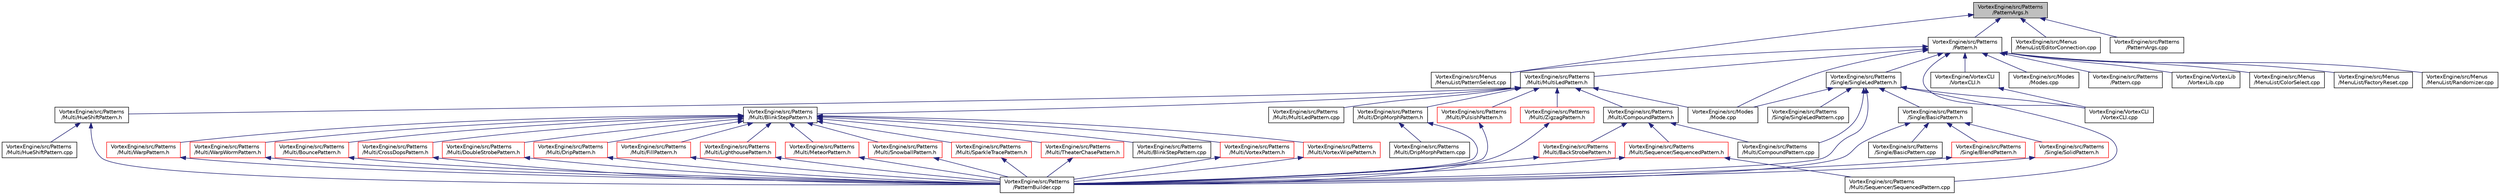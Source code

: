 digraph "VortexEngine/src/Patterns/PatternArgs.h"
{
 // INTERACTIVE_SVG=YES
 // LATEX_PDF_SIZE
  bgcolor="transparent";
  edge [fontname="Helvetica",fontsize="10",labelfontname="Helvetica",labelfontsize="10"];
  node [fontname="Helvetica",fontsize="10",shape=record];
  Node1 [label="VortexEngine/src/Patterns\l/PatternArgs.h",height=0.2,width=0.4,color="black", fillcolor="grey75", style="filled", fontcolor="black",tooltip=" "];
  Node1 -> Node2 [dir="back",color="midnightblue",fontsize="10",style="solid"];
  Node2 [label="VortexEngine/src/Patterns\l/Pattern.h",height=0.2,width=0.4,color="black",URL="$Pattern_8h.html",tooltip=" "];
  Node2 -> Node3 [dir="back",color="midnightblue",fontsize="10",style="solid"];
  Node3 [label="VortexEngine/src/Menus\l/MenuList/ColorSelect.cpp",height=0.2,width=0.4,color="black",URL="$ColorSelect_8cpp.html",tooltip=" "];
  Node2 -> Node4 [dir="back",color="midnightblue",fontsize="10",style="solid"];
  Node4 [label="VortexEngine/src/Menus\l/MenuList/FactoryReset.cpp",height=0.2,width=0.4,color="black",URL="$FactoryReset_8cpp.html",tooltip=" "];
  Node2 -> Node5 [dir="back",color="midnightblue",fontsize="10",style="solid"];
  Node5 [label="VortexEngine/src/Menus\l/MenuList/PatternSelect.cpp",height=0.2,width=0.4,color="black",URL="$PatternSelect_8cpp.html",tooltip=" "];
  Node2 -> Node6 [dir="back",color="midnightblue",fontsize="10",style="solid"];
  Node6 [label="VortexEngine/src/Menus\l/MenuList/Randomizer.cpp",height=0.2,width=0.4,color="black",URL="$Randomizer_8cpp.html",tooltip=" "];
  Node2 -> Node7 [dir="back",color="midnightblue",fontsize="10",style="solid"];
  Node7 [label="VortexEngine/src/Patterns\l/Single/SingleLedPattern.h",height=0.2,width=0.4,color="black",URL="$SingleLedPattern_8h.html",tooltip=" "];
  Node7 -> Node8 [dir="back",color="midnightblue",fontsize="10",style="solid"];
  Node8 [label="VortexEngine/src/Modes\l/Mode.cpp",height=0.2,width=0.4,color="black",URL="$Mode_8cpp.html",tooltip=" "];
  Node7 -> Node9 [dir="back",color="midnightblue",fontsize="10",style="solid"];
  Node9 [label="VortexEngine/src/Patterns\l/Multi/CompoundPattern.cpp",height=0.2,width=0.4,color="black",URL="$CompoundPattern_8cpp.html",tooltip=" "];
  Node7 -> Node10 [dir="back",color="midnightblue",fontsize="10",style="solid"];
  Node10 [label="VortexEngine/src/Patterns\l/Multi/Sequencer/SequencedPattern.cpp",height=0.2,width=0.4,color="black",URL="$SequencedPattern_8cpp.html",tooltip=" "];
  Node7 -> Node11 [dir="back",color="midnightblue",fontsize="10",style="solid"];
  Node11 [label="VortexEngine/src/Patterns\l/PatternBuilder.cpp",height=0.2,width=0.4,color="black",URL="$PatternBuilder_8cpp.html",tooltip=" "];
  Node7 -> Node12 [dir="back",color="midnightblue",fontsize="10",style="solid"];
  Node12 [label="VortexEngine/src/Patterns\l/Single/BasicPattern.h",height=0.2,width=0.4,color="black",URL="$BasicPattern_8h.html",tooltip=" "];
  Node12 -> Node11 [dir="back",color="midnightblue",fontsize="10",style="solid"];
  Node12 -> Node13 [dir="back",color="midnightblue",fontsize="10",style="solid"];
  Node13 [label="VortexEngine/src/Patterns\l/Single/BlendPattern.h",height=0.2,width=0.4,color="red",URL="$BlendPattern_8h.html",tooltip=" "];
  Node13 -> Node11 [dir="back",color="midnightblue",fontsize="10",style="solid"];
  Node12 -> Node15 [dir="back",color="midnightblue",fontsize="10",style="solid"];
  Node15 [label="VortexEngine/src/Patterns\l/Single/SolidPattern.h",height=0.2,width=0.4,color="red",URL="$SolidPattern_8h.html",tooltip=" "];
  Node15 -> Node11 [dir="back",color="midnightblue",fontsize="10",style="solid"];
  Node12 -> Node17 [dir="back",color="midnightblue",fontsize="10",style="solid"];
  Node17 [label="VortexEngine/src/Patterns\l/Single/BasicPattern.cpp",height=0.2,width=0.4,color="black",URL="$BasicPattern_8cpp.html",tooltip=" "];
  Node7 -> Node18 [dir="back",color="midnightblue",fontsize="10",style="solid"];
  Node18 [label="VortexEngine/src/Patterns\l/Single/SingleLedPattern.cpp",height=0.2,width=0.4,color="black",URL="$SingleLedPattern_8cpp.html",tooltip=" "];
  Node7 -> Node19 [dir="back",color="midnightblue",fontsize="10",style="solid"];
  Node19 [label="VortexEngine/VortexCLI\l/VortexCLI.cpp",height=0.2,width=0.4,color="black",URL="$VortexCLI_8cpp.html",tooltip=" "];
  Node2 -> Node20 [dir="back",color="midnightblue",fontsize="10",style="solid"];
  Node20 [label="VortexEngine/src/Patterns\l/Multi/MultiLedPattern.h",height=0.2,width=0.4,color="black",URL="$MultiLedPattern_8h.html",tooltip=" "];
  Node20 -> Node8 [dir="back",color="midnightblue",fontsize="10",style="solid"];
  Node20 -> Node21 [dir="back",color="midnightblue",fontsize="10",style="solid"];
  Node21 [label="VortexEngine/src/Patterns\l/Multi/CompoundPattern.h",height=0.2,width=0.4,color="black",URL="$CompoundPattern_8h.html",tooltip=" "];
  Node21 -> Node22 [dir="back",color="midnightblue",fontsize="10",style="solid"];
  Node22 [label="VortexEngine/src/Patterns\l/Multi/BackStrobePattern.h",height=0.2,width=0.4,color="red",URL="$BackStrobePattern_8h.html",tooltip=" "];
  Node22 -> Node11 [dir="back",color="midnightblue",fontsize="10",style="solid"];
  Node21 -> Node9 [dir="back",color="midnightblue",fontsize="10",style="solid"];
  Node21 -> Node24 [dir="back",color="midnightblue",fontsize="10",style="solid"];
  Node24 [label="VortexEngine/src/Patterns\l/Multi/Sequencer/SequencedPattern.h",height=0.2,width=0.4,color="red",URL="$SequencedPattern_8h.html",tooltip=" "];
  Node24 -> Node10 [dir="back",color="midnightblue",fontsize="10",style="solid"];
  Node24 -> Node11 [dir="back",color="midnightblue",fontsize="10",style="solid"];
  Node20 -> Node27 [dir="back",color="midnightblue",fontsize="10",style="solid"];
  Node27 [label="VortexEngine/src/Patterns\l/Multi/BlinkStepPattern.h",height=0.2,width=0.4,color="black",URL="$BlinkStepPattern_8h.html",tooltip=" "];
  Node27 -> Node28 [dir="back",color="midnightblue",fontsize="10",style="solid"];
  Node28 [label="VortexEngine/src/Patterns\l/Multi/BlinkStepPattern.cpp",height=0.2,width=0.4,color="black",URL="$BlinkStepPattern_8cpp.html",tooltip=" "];
  Node27 -> Node29 [dir="back",color="midnightblue",fontsize="10",style="solid"];
  Node29 [label="VortexEngine/src/Patterns\l/Multi/BouncePattern.h",height=0.2,width=0.4,color="red",URL="$BouncePattern_8h.html",tooltip=" "];
  Node29 -> Node11 [dir="back",color="midnightblue",fontsize="10",style="solid"];
  Node27 -> Node31 [dir="back",color="midnightblue",fontsize="10",style="solid"];
  Node31 [label="VortexEngine/src/Patterns\l/Multi/CrossDopsPattern.h",height=0.2,width=0.4,color="red",URL="$CrossDopsPattern_8h.html",tooltip=" "];
  Node31 -> Node11 [dir="back",color="midnightblue",fontsize="10",style="solid"];
  Node27 -> Node33 [dir="back",color="midnightblue",fontsize="10",style="solid"];
  Node33 [label="VortexEngine/src/Patterns\l/Multi/DoubleStrobePattern.h",height=0.2,width=0.4,color="red",URL="$DoubleStrobePattern_8h.html",tooltip=" "];
  Node33 -> Node11 [dir="back",color="midnightblue",fontsize="10",style="solid"];
  Node27 -> Node35 [dir="back",color="midnightblue",fontsize="10",style="solid"];
  Node35 [label="VortexEngine/src/Patterns\l/Multi/DripPattern.h",height=0.2,width=0.4,color="red",URL="$DripPattern_8h.html",tooltip=" "];
  Node35 -> Node11 [dir="back",color="midnightblue",fontsize="10",style="solid"];
  Node27 -> Node37 [dir="back",color="midnightblue",fontsize="10",style="solid"];
  Node37 [label="VortexEngine/src/Patterns\l/Multi/FillPattern.h",height=0.2,width=0.4,color="red",URL="$FillPattern_8h.html",tooltip=" "];
  Node37 -> Node11 [dir="back",color="midnightblue",fontsize="10",style="solid"];
  Node27 -> Node39 [dir="back",color="midnightblue",fontsize="10",style="solid"];
  Node39 [label="VortexEngine/src/Patterns\l/Multi/LighthousePattern.h",height=0.2,width=0.4,color="red",URL="$LighthousePattern_8h.html",tooltip=" "];
  Node39 -> Node11 [dir="back",color="midnightblue",fontsize="10",style="solid"];
  Node27 -> Node41 [dir="back",color="midnightblue",fontsize="10",style="solid"];
  Node41 [label="VortexEngine/src/Patterns\l/Multi/MeteorPattern.h",height=0.2,width=0.4,color="red",URL="$MeteorPattern_8h.html",tooltip=" "];
  Node41 -> Node11 [dir="back",color="midnightblue",fontsize="10",style="solid"];
  Node27 -> Node43 [dir="back",color="midnightblue",fontsize="10",style="solid"];
  Node43 [label="VortexEngine/src/Patterns\l/Multi/SnowballPattern.h",height=0.2,width=0.4,color="red",URL="$SnowballPattern_8h.html",tooltip=" "];
  Node43 -> Node11 [dir="back",color="midnightblue",fontsize="10",style="solid"];
  Node27 -> Node45 [dir="back",color="midnightblue",fontsize="10",style="solid"];
  Node45 [label="VortexEngine/src/Patterns\l/Multi/SparkleTracePattern.h",height=0.2,width=0.4,color="red",URL="$SparkleTracePattern_8h.html",tooltip=" "];
  Node45 -> Node11 [dir="back",color="midnightblue",fontsize="10",style="solid"];
  Node27 -> Node47 [dir="back",color="midnightblue",fontsize="10",style="solid"];
  Node47 [label="VortexEngine/src/Patterns\l/Multi/TheaterChasePattern.h",height=0.2,width=0.4,color="red",URL="$TheaterChasePattern_8h.html",tooltip=" "];
  Node47 -> Node11 [dir="back",color="midnightblue",fontsize="10",style="solid"];
  Node27 -> Node49 [dir="back",color="midnightblue",fontsize="10",style="solid"];
  Node49 [label="VortexEngine/src/Patterns\l/Multi/VortexPattern.h",height=0.2,width=0.4,color="red",URL="$VortexPattern_8h.html",tooltip=" "];
  Node49 -> Node11 [dir="back",color="midnightblue",fontsize="10",style="solid"];
  Node27 -> Node51 [dir="back",color="midnightblue",fontsize="10",style="solid"];
  Node51 [label="VortexEngine/src/Patterns\l/Multi/VortexWipePattern.h",height=0.2,width=0.4,color="red",URL="$VortexWipePattern_8h.html",tooltip=" "];
  Node51 -> Node11 [dir="back",color="midnightblue",fontsize="10",style="solid"];
  Node27 -> Node53 [dir="back",color="midnightblue",fontsize="10",style="solid"];
  Node53 [label="VortexEngine/src/Patterns\l/Multi/WarpPattern.h",height=0.2,width=0.4,color="red",URL="$WarpPattern_8h.html",tooltip=" "];
  Node53 -> Node11 [dir="back",color="midnightblue",fontsize="10",style="solid"];
  Node27 -> Node55 [dir="back",color="midnightblue",fontsize="10",style="solid"];
  Node55 [label="VortexEngine/src/Patterns\l/Multi/WarpWormPattern.h",height=0.2,width=0.4,color="red",URL="$WarpWormPattern_8h.html",tooltip=" "];
  Node55 -> Node11 [dir="back",color="midnightblue",fontsize="10",style="solid"];
  Node20 -> Node57 [dir="back",color="midnightblue",fontsize="10",style="solid"];
  Node57 [label="VortexEngine/src/Patterns\l/Multi/DripMorphPattern.h",height=0.2,width=0.4,color="black",URL="$DripMorphPattern_8h.html",tooltip=" "];
  Node57 -> Node58 [dir="back",color="midnightblue",fontsize="10",style="solid"];
  Node58 [label="VortexEngine/src/Patterns\l/Multi/DripMorphPattern.cpp",height=0.2,width=0.4,color="black",URL="$DripMorphPattern_8cpp.html",tooltip=" "];
  Node57 -> Node11 [dir="back",color="midnightblue",fontsize="10",style="solid"];
  Node20 -> Node59 [dir="back",color="midnightblue",fontsize="10",style="solid"];
  Node59 [label="VortexEngine/src/Patterns\l/Multi/HueShiftPattern.h",height=0.2,width=0.4,color="black",URL="$HueShiftPattern_8h.html",tooltip=" "];
  Node59 -> Node60 [dir="back",color="midnightblue",fontsize="10",style="solid"];
  Node60 [label="VortexEngine/src/Patterns\l/Multi/HueShiftPattern.cpp",height=0.2,width=0.4,color="black",URL="$HueShiftPattern_8cpp.html",tooltip=" "];
  Node59 -> Node11 [dir="back",color="midnightblue",fontsize="10",style="solid"];
  Node20 -> Node61 [dir="back",color="midnightblue",fontsize="10",style="solid"];
  Node61 [label="VortexEngine/src/Patterns\l/Multi/MultiLedPattern.cpp",height=0.2,width=0.4,color="black",URL="$MultiLedPattern_8cpp.html",tooltip=" "];
  Node20 -> Node62 [dir="back",color="midnightblue",fontsize="10",style="solid"];
  Node62 [label="VortexEngine/src/Patterns\l/Multi/PulsishPattern.h",height=0.2,width=0.4,color="red",URL="$PulsishPattern_8h.html",tooltip=" "];
  Node62 -> Node11 [dir="back",color="midnightblue",fontsize="10",style="solid"];
  Node20 -> Node64 [dir="back",color="midnightblue",fontsize="10",style="solid"];
  Node64 [label="VortexEngine/src/Patterns\l/Multi/ZigzagPattern.h",height=0.2,width=0.4,color="red",URL="$ZigzagPattern_8h.html",tooltip=" "];
  Node64 -> Node11 [dir="back",color="midnightblue",fontsize="10",style="solid"];
  Node2 -> Node8 [dir="back",color="midnightblue",fontsize="10",style="solid"];
  Node2 -> Node66 [dir="back",color="midnightblue",fontsize="10",style="solid"];
  Node66 [label="VortexEngine/src/Modes\l/Modes.cpp",height=0.2,width=0.4,color="black",URL="$Modes_8cpp.html",tooltip=" "];
  Node2 -> Node67 [dir="back",color="midnightblue",fontsize="10",style="solid"];
  Node67 [label="VortexEngine/src/Patterns\l/Pattern.cpp",height=0.2,width=0.4,color="black",URL="$Pattern_8cpp.html",tooltip=" "];
  Node2 -> Node68 [dir="back",color="midnightblue",fontsize="10",style="solid"];
  Node68 [label="VortexEngine/VortexLib\l/VortexLib.cpp",height=0.2,width=0.4,color="black",URL="$VortexLib_8cpp.html",tooltip=" "];
  Node2 -> Node69 [dir="back",color="midnightblue",fontsize="10",style="solid"];
  Node69 [label="VortexEngine/VortexCLI\l/VortexCLI.h",height=0.2,width=0.4,color="black",URL="$VortexCLI_8h.html",tooltip=" "];
  Node69 -> Node19 [dir="back",color="midnightblue",fontsize="10",style="solid"];
  Node2 -> Node19 [dir="back",color="midnightblue",fontsize="10",style="solid"];
  Node1 -> Node70 [dir="back",color="midnightblue",fontsize="10",style="solid"];
  Node70 [label="VortexEngine/src/Menus\l/MenuList/EditorConnection.cpp",height=0.2,width=0.4,color="black",URL="$EditorConnection_8cpp.html",tooltip=" "];
  Node1 -> Node5 [dir="back",color="midnightblue",fontsize="10",style="solid"];
  Node1 -> Node71 [dir="back",color="midnightblue",fontsize="10",style="solid"];
  Node71 [label="VortexEngine/src/Patterns\l/PatternArgs.cpp",height=0.2,width=0.4,color="black",URL="$PatternArgs_8cpp.html",tooltip=" "];
}
